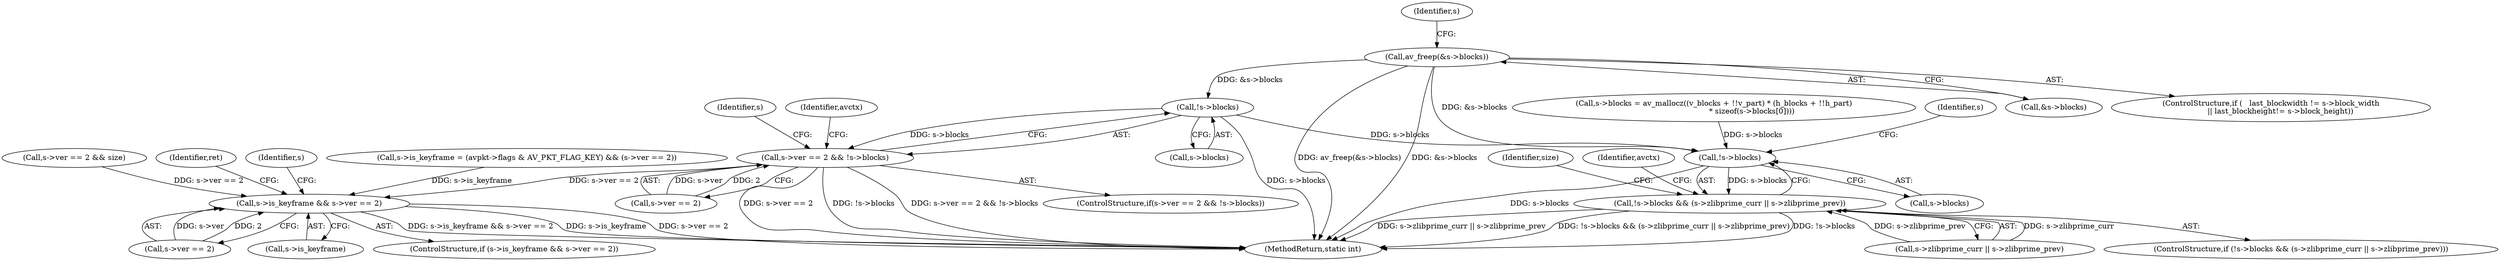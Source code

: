 digraph "0_FFmpeg_880c73cd76109697447fbfbaa8e5ee5683309446@API" {
"1000227" [label="(Call,av_freep(&s->blocks))"];
"1000516" [label="(Call,!s->blocks)"];
"1000510" [label="(Call,s->ver == 2 && !s->blocks)"];
"1000996" [label="(Call,s->is_keyframe && s->ver == 2)"];
"1000869" [label="(Call,!s->blocks)"];
"1000868" [label="(Call,!s->blocks && (s->zlibprime_curr || s->zlibprime_prev))"];
"1000868" [label="(Call,!s->blocks && (s->zlibprime_curr || s->zlibprime_prev))"];
"1000888" [label="(Identifier,size)"];
"1000509" [label="(ControlStructure,if(s->ver == 2 && !s->blocks))"];
"1000235" [label="(Identifier,s)"];
"1000995" [label="(ControlStructure,if (s->is_keyframe && s->ver == 2))"];
"1000696" [label="(Call,s->ver == 2 && size)"];
"1001066" [label="(Identifier,ret)"];
"1000873" [label="(Call,s->zlibprime_curr || s->zlibprime_prev)"];
"1000996" [label="(Call,s->is_keyframe && s->ver == 2)"];
"1000511" [label="(Call,s->ver == 2)"];
"1000520" [label="(Call,s->blocks = av_mallocz((v_blocks + !!v_part) * (h_blocks + !!h_part)\n                                * sizeof(s->blocks[0])))"];
"1001100" [label="(MethodReturn,static int)"];
"1001009" [label="(Identifier,s)"];
"1000516" [label="(Call,!s->blocks)"];
"1000522" [label="(Identifier,s)"];
"1001000" [label="(Call,s->ver == 2)"];
"1000510" [label="(Call,s->ver == 2 && !s->blocks)"];
"1000227" [label="(Call,av_freep(&s->blocks))"];
"1000997" [label="(Call,s->is_keyframe)"];
"1000544" [label="(Identifier,avctx)"];
"1000228" [label="(Call,&s->blocks)"];
"1000869" [label="(Call,!s->blocks)"];
"1000867" [label="(ControlStructure,if (!s->blocks && (s->zlibprime_curr || s->zlibprime_prev)))"];
"1000875" [label="(Identifier,s)"];
"1000468" [label="(Call,s->is_keyframe = (avpkt->flags & AV_PKT_FLAG_KEY) && (s->ver == 2))"];
"1000215" [label="(ControlStructure,if (   last_blockwidth != s->block_width\n        || last_blockheight!= s->block_height))"];
"1000870" [label="(Call,s->blocks)"];
"1000517" [label="(Call,s->blocks)"];
"1000882" [label="(Identifier,avctx)"];
"1000227" -> "1000215"  [label="AST: "];
"1000227" -> "1000228"  [label="CFG: "];
"1000228" -> "1000227"  [label="AST: "];
"1000235" -> "1000227"  [label="CFG: "];
"1000227" -> "1001100"  [label="DDG: av_freep(&s->blocks)"];
"1000227" -> "1001100"  [label="DDG: &s->blocks"];
"1000227" -> "1000516"  [label="DDG: &s->blocks"];
"1000227" -> "1000869"  [label="DDG: &s->blocks"];
"1000516" -> "1000510"  [label="AST: "];
"1000516" -> "1000517"  [label="CFG: "];
"1000517" -> "1000516"  [label="AST: "];
"1000510" -> "1000516"  [label="CFG: "];
"1000516" -> "1001100"  [label="DDG: s->blocks"];
"1000516" -> "1000510"  [label="DDG: s->blocks"];
"1000516" -> "1000869"  [label="DDG: s->blocks"];
"1000510" -> "1000509"  [label="AST: "];
"1000510" -> "1000511"  [label="CFG: "];
"1000511" -> "1000510"  [label="AST: "];
"1000522" -> "1000510"  [label="CFG: "];
"1000544" -> "1000510"  [label="CFG: "];
"1000510" -> "1001100"  [label="DDG: s->ver == 2"];
"1000510" -> "1001100"  [label="DDG: !s->blocks"];
"1000510" -> "1001100"  [label="DDG: s->ver == 2 && !s->blocks"];
"1000511" -> "1000510"  [label="DDG: s->ver"];
"1000511" -> "1000510"  [label="DDG: 2"];
"1000510" -> "1000996"  [label="DDG: s->ver == 2"];
"1000996" -> "1000995"  [label="AST: "];
"1000996" -> "1000997"  [label="CFG: "];
"1000996" -> "1001000"  [label="CFG: "];
"1000997" -> "1000996"  [label="AST: "];
"1001000" -> "1000996"  [label="AST: "];
"1001009" -> "1000996"  [label="CFG: "];
"1001066" -> "1000996"  [label="CFG: "];
"1000996" -> "1001100"  [label="DDG: s->is_keyframe && s->ver == 2"];
"1000996" -> "1001100"  [label="DDG: s->is_keyframe"];
"1000996" -> "1001100"  [label="DDG: s->ver == 2"];
"1000468" -> "1000996"  [label="DDG: s->is_keyframe"];
"1001000" -> "1000996"  [label="DDG: s->ver"];
"1001000" -> "1000996"  [label="DDG: 2"];
"1000696" -> "1000996"  [label="DDG: s->ver == 2"];
"1000869" -> "1000868"  [label="AST: "];
"1000869" -> "1000870"  [label="CFG: "];
"1000870" -> "1000869"  [label="AST: "];
"1000875" -> "1000869"  [label="CFG: "];
"1000868" -> "1000869"  [label="CFG: "];
"1000869" -> "1001100"  [label="DDG: s->blocks"];
"1000869" -> "1000868"  [label="DDG: s->blocks"];
"1000520" -> "1000869"  [label="DDG: s->blocks"];
"1000868" -> "1000867"  [label="AST: "];
"1000868" -> "1000873"  [label="CFG: "];
"1000873" -> "1000868"  [label="AST: "];
"1000882" -> "1000868"  [label="CFG: "];
"1000888" -> "1000868"  [label="CFG: "];
"1000868" -> "1001100"  [label="DDG: s->zlibprime_curr || s->zlibprime_prev"];
"1000868" -> "1001100"  [label="DDG: !s->blocks && (s->zlibprime_curr || s->zlibprime_prev)"];
"1000868" -> "1001100"  [label="DDG: !s->blocks"];
"1000873" -> "1000868"  [label="DDG: s->zlibprime_curr"];
"1000873" -> "1000868"  [label="DDG: s->zlibprime_prev"];
}

